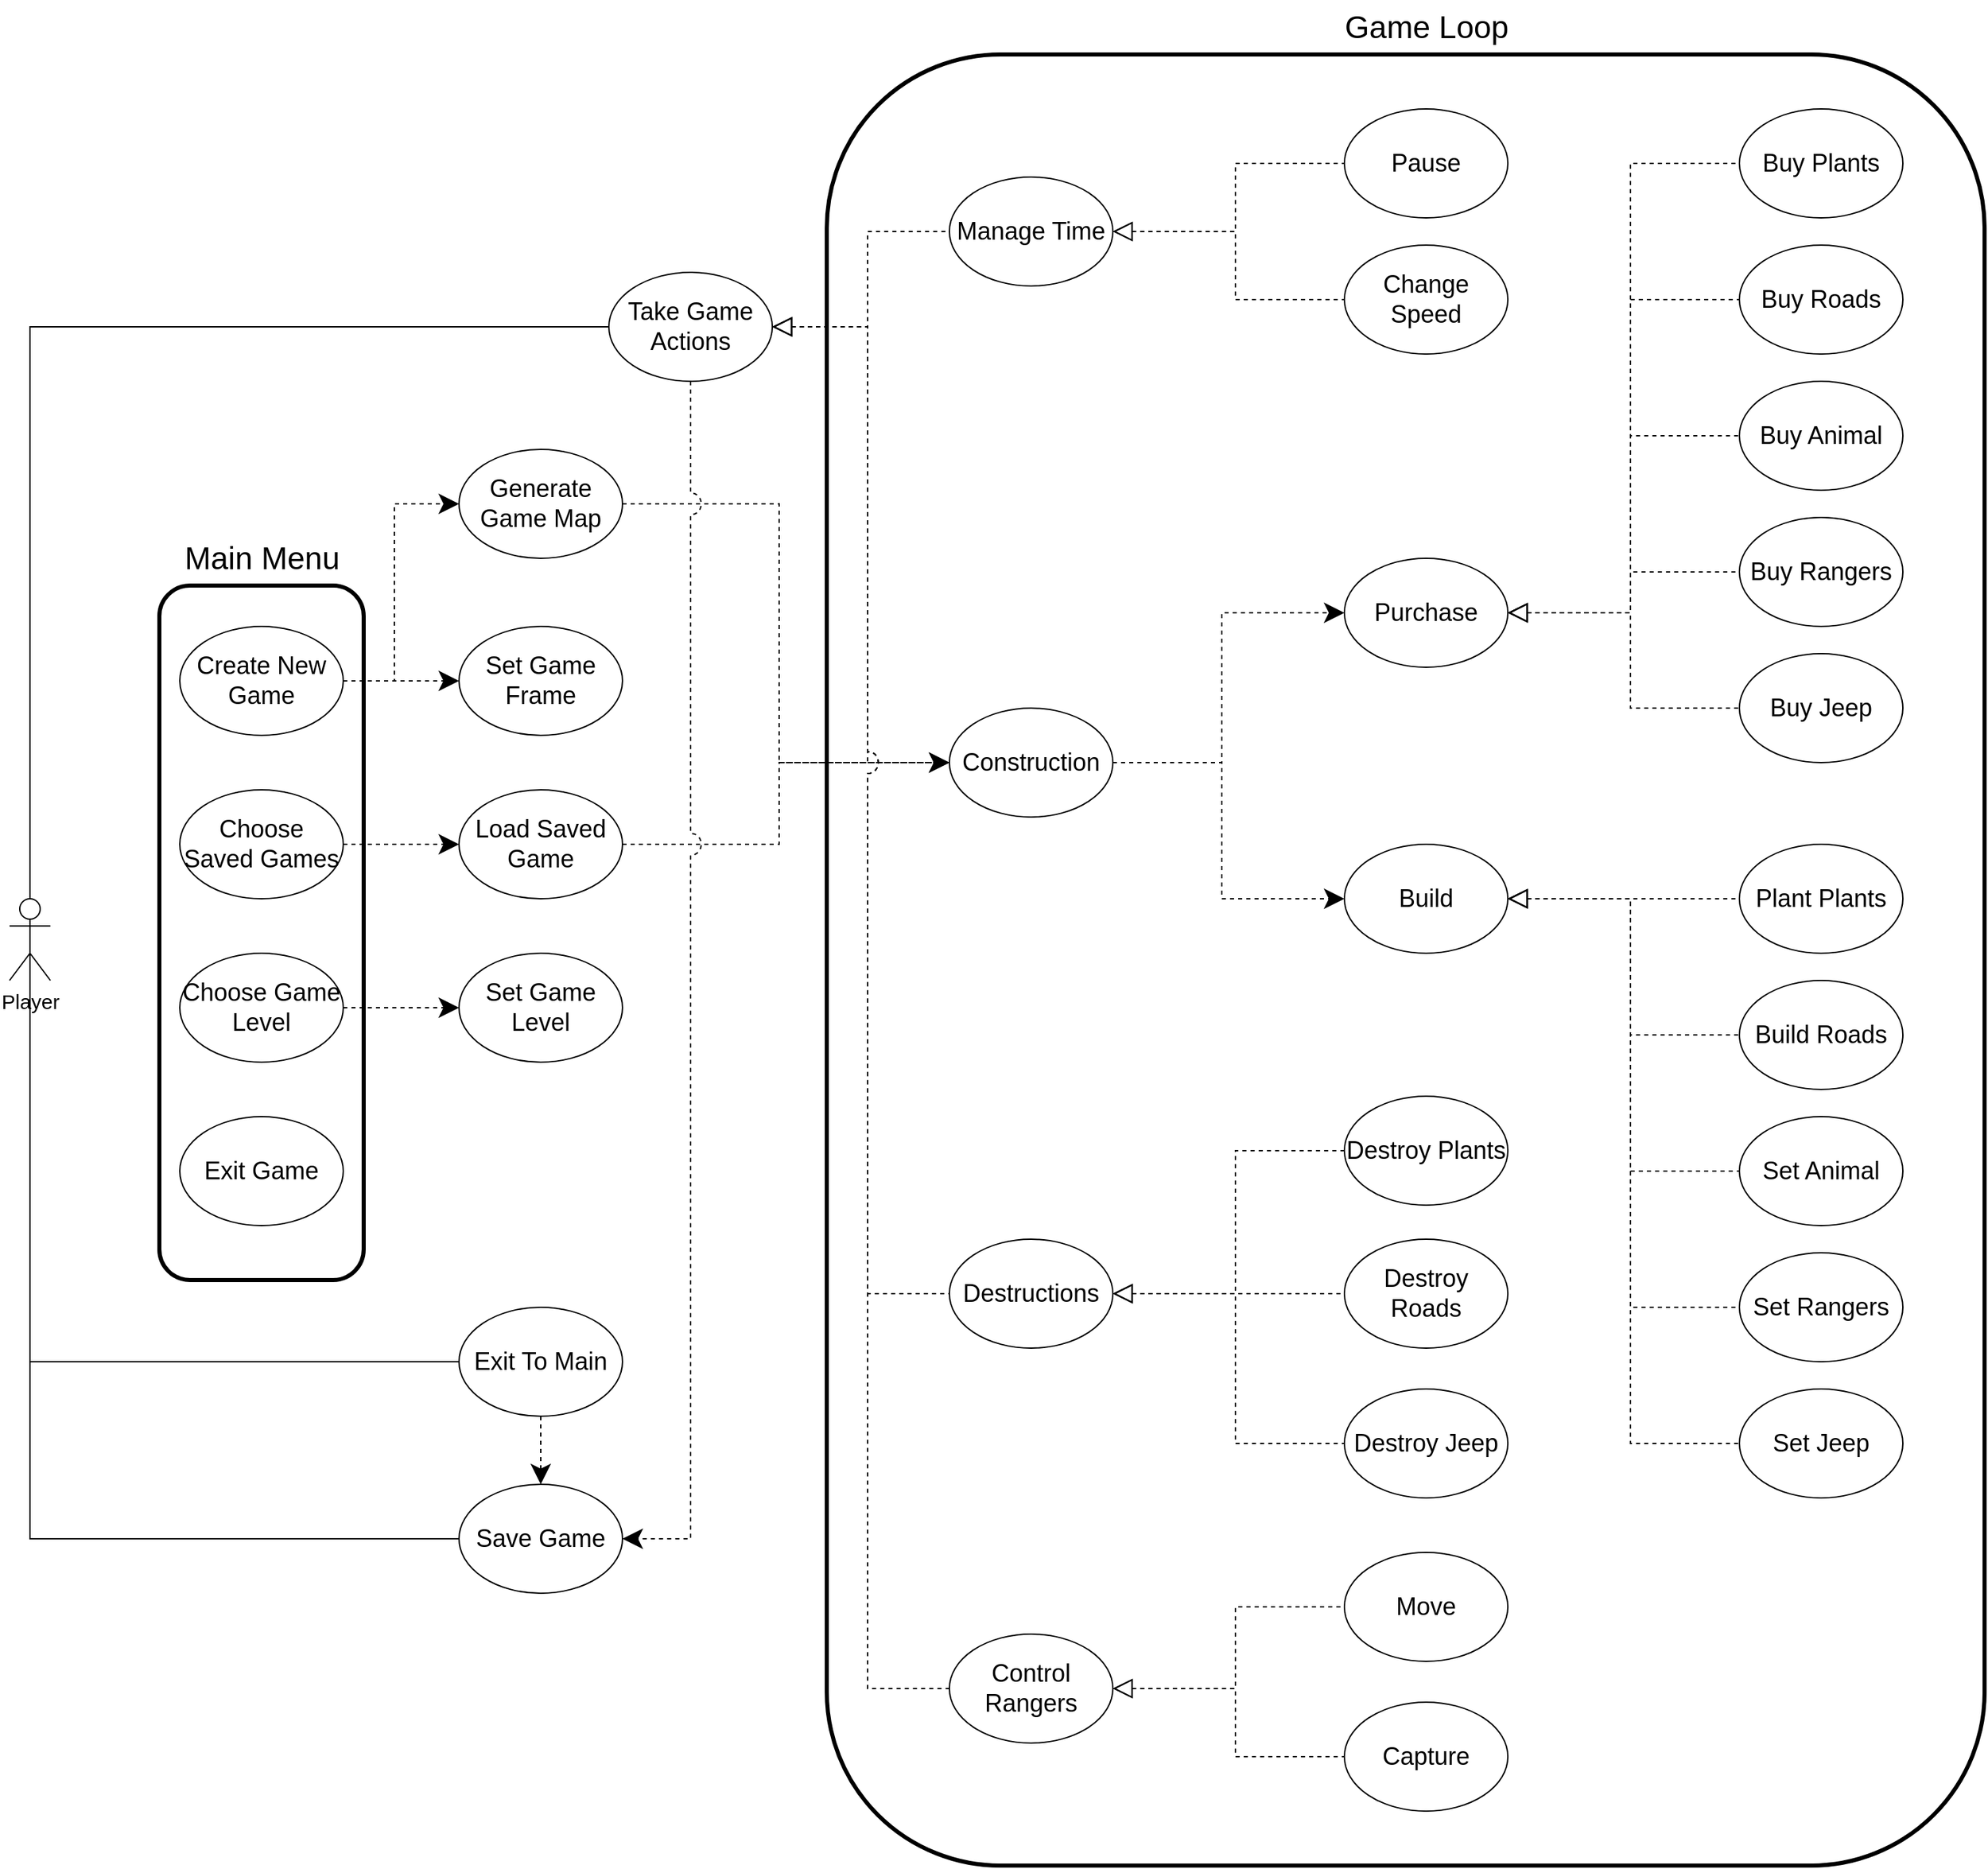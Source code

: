 <mxfile version="25.0.3">
  <diagram name="Page-1" id="nh9C89oyDZXrQD6fVJ2X">
    <mxGraphModel dx="2222" dy="2442" grid="1" gridSize="10" guides="1" tooltips="1" connect="1" arrows="1" fold="1" page="1" pageScale="1" pageWidth="850" pageHeight="1100" math="0" shadow="0">
      <root>
        <mxCell id="0" />
        <mxCell id="1" parent="0" />
        <mxCell id="PTDOOUBUL5pwRvwMeehj-1" value="&lt;font style=&quot;font-size: 15px;&quot;&gt;Player&lt;/font&gt;" style="shape=umlActor;verticalLabelPosition=bottom;verticalAlign=top;html=1;outlineConnect=0;" parent="1" vertex="1">
          <mxGeometry x="30" y="-80" width="30" height="60" as="geometry" />
        </mxCell>
        <mxCell id="PTDOOUBUL5pwRvwMeehj-7" value="" style="rounded=1;whiteSpace=wrap;html=1;strokeWidth=3;" parent="1" vertex="1">
          <mxGeometry x="140" y="-310" width="150" height="510" as="geometry" />
        </mxCell>
        <mxCell id="xO45C9cYO4A0cl0hN1IL-15" style="edgeStyle=orthogonalEdgeStyle;rounded=0;orthogonalLoop=1;jettySize=auto;html=1;entryX=0;entryY=0.5;entryDx=0;entryDy=0;dashed=1;endSize=12;" edge="1" parent="1" source="PTDOOUBUL5pwRvwMeehj-5" target="xO45C9cYO4A0cl0hN1IL-11">
          <mxGeometry relative="1" as="geometry" />
        </mxCell>
        <mxCell id="xO45C9cYO4A0cl0hN1IL-16" style="edgeStyle=orthogonalEdgeStyle;rounded=0;orthogonalLoop=1;jettySize=auto;html=1;entryX=0;entryY=0.5;entryDx=0;entryDy=0;dashed=1;endSize=12;" edge="1" parent="1" source="PTDOOUBUL5pwRvwMeehj-5" target="xO45C9cYO4A0cl0hN1IL-10">
          <mxGeometry relative="1" as="geometry" />
        </mxCell>
        <mxCell id="PTDOOUBUL5pwRvwMeehj-5" value="&lt;font style=&quot;font-size: 18px;&quot;&gt;Create New Game&lt;/font&gt;" style="ellipse;whiteSpace=wrap;html=1;" parent="1" vertex="1">
          <mxGeometry x="155" y="-280" width="120" height="80" as="geometry" />
        </mxCell>
        <mxCell id="xO45C9cYO4A0cl0hN1IL-17" style="edgeStyle=orthogonalEdgeStyle;rounded=0;orthogonalLoop=1;jettySize=auto;html=1;entryX=0;entryY=0.5;entryDx=0;entryDy=0;dashed=1;endSize=12;" edge="1" parent="1" source="PTDOOUBUL5pwRvwMeehj-8" target="xO45C9cYO4A0cl0hN1IL-12">
          <mxGeometry relative="1" as="geometry" />
        </mxCell>
        <mxCell id="PTDOOUBUL5pwRvwMeehj-8" value="&lt;font style=&quot;font-size: 18px;&quot;&gt;Choose Saved Games&lt;/font&gt;" style="ellipse;whiteSpace=wrap;html=1;" parent="1" vertex="1">
          <mxGeometry x="155" y="-160" width="120" height="80" as="geometry" />
        </mxCell>
        <mxCell id="xO45C9cYO4A0cl0hN1IL-18" style="edgeStyle=orthogonalEdgeStyle;rounded=0;orthogonalLoop=1;jettySize=auto;html=1;entryX=0;entryY=0.5;entryDx=0;entryDy=0;dashed=1;endSize=12;" edge="1" parent="1" source="PTDOOUBUL5pwRvwMeehj-9" target="xO45C9cYO4A0cl0hN1IL-13">
          <mxGeometry relative="1" as="geometry" />
        </mxCell>
        <mxCell id="PTDOOUBUL5pwRvwMeehj-9" value="&lt;span style=&quot;font-size: 18px;&quot;&gt;Choose Game Level&lt;/span&gt;" style="ellipse;whiteSpace=wrap;html=1;" parent="1" vertex="1">
          <mxGeometry x="155" y="-40" width="120" height="80" as="geometry" />
        </mxCell>
        <mxCell id="PTDOOUBUL5pwRvwMeehj-10" value="" style="rounded=1;whiteSpace=wrap;html=1;strokeWidth=3;" parent="1" vertex="1">
          <mxGeometry x="630" y="-700" width="850" height="1330" as="geometry" />
        </mxCell>
        <mxCell id="xO45C9cYO4A0cl0hN1IL-26" style="edgeStyle=orthogonalEdgeStyle;rounded=0;orthogonalLoop=1;jettySize=auto;html=1;dashed=1;endSize=12;" edge="1" parent="1" source="xO45C9cYO4A0cl0hN1IL-1" target="xO45C9cYO4A0cl0hN1IL-24">
          <mxGeometry relative="1" as="geometry" />
        </mxCell>
        <mxCell id="xO45C9cYO4A0cl0hN1IL-1" value="&lt;font style=&quot;font-size: 18px;&quot;&gt;Exit To Main&lt;/font&gt;" style="ellipse;whiteSpace=wrap;html=1;" vertex="1" parent="1">
          <mxGeometry x="360" y="220" width="120" height="80" as="geometry" />
        </mxCell>
        <mxCell id="xO45C9cYO4A0cl0hN1IL-2" value="&lt;font style=&quot;font-size: 18px;&quot;&gt;Pause&lt;/font&gt;" style="ellipse;whiteSpace=wrap;html=1;" vertex="1" parent="1">
          <mxGeometry x="1010" y="-660" width="120" height="80" as="geometry" />
        </mxCell>
        <mxCell id="xO45C9cYO4A0cl0hN1IL-27" style="edgeStyle=orthogonalEdgeStyle;rounded=0;orthogonalLoop=1;jettySize=auto;html=1;entryX=0;entryY=0.5;entryDx=0;entryDy=0;dashed=1;endArrow=none;endFill=0;startArrow=block;startFill=0;strokeWidth=1;endSize=12;startSize=12;" edge="1" parent="1" source="xO45C9cYO4A0cl0hN1IL-4" target="xO45C9cYO4A0cl0hN1IL-2">
          <mxGeometry relative="1" as="geometry" />
        </mxCell>
        <mxCell id="xO45C9cYO4A0cl0hN1IL-28" style="edgeStyle=orthogonalEdgeStyle;rounded=0;orthogonalLoop=1;jettySize=auto;html=1;entryX=0;entryY=0.5;entryDx=0;entryDy=0;dashed=1;endArrow=none;endFill=0;startArrow=block;startFill=0;startSize=12;" edge="1" parent="1" source="xO45C9cYO4A0cl0hN1IL-4" target="xO45C9cYO4A0cl0hN1IL-5">
          <mxGeometry relative="1" as="geometry" />
        </mxCell>
        <mxCell id="xO45C9cYO4A0cl0hN1IL-4" value="&lt;font style=&quot;font-size: 18px;&quot;&gt;Manage Time&lt;/font&gt;" style="ellipse;whiteSpace=wrap;html=1;" vertex="1" parent="1">
          <mxGeometry x="720" y="-610" width="120" height="80" as="geometry" />
        </mxCell>
        <mxCell id="xO45C9cYO4A0cl0hN1IL-5" value="&lt;font style=&quot;font-size: 18px;&quot;&gt;Change Speed&lt;/font&gt;" style="ellipse;whiteSpace=wrap;html=1;" vertex="1" parent="1">
          <mxGeometry x="1010" y="-560" width="120" height="80" as="geometry" />
        </mxCell>
        <mxCell id="xO45C9cYO4A0cl0hN1IL-115" style="edgeStyle=orthogonalEdgeStyle;rounded=0;orthogonalLoop=1;jettySize=auto;html=1;entryX=0;entryY=0.5;entryDx=0;entryDy=0;dashed=1;endSize=12;" edge="1" parent="1" source="xO45C9cYO4A0cl0hN1IL-7" target="xO45C9cYO4A0cl0hN1IL-110">
          <mxGeometry relative="1" as="geometry" />
        </mxCell>
        <mxCell id="xO45C9cYO4A0cl0hN1IL-116" style="edgeStyle=orthogonalEdgeStyle;rounded=0;orthogonalLoop=1;jettySize=auto;html=1;entryX=0;entryY=0.5;entryDx=0;entryDy=0;dashed=1;endSize=12;" edge="1" parent="1" source="xO45C9cYO4A0cl0hN1IL-7" target="xO45C9cYO4A0cl0hN1IL-86">
          <mxGeometry relative="1" as="geometry" />
        </mxCell>
        <mxCell id="xO45C9cYO4A0cl0hN1IL-7" value="&lt;font style=&quot;font-size: 18px;&quot;&gt;Construction&lt;/font&gt;" style="ellipse;whiteSpace=wrap;html=1;" vertex="1" parent="1">
          <mxGeometry x="720" y="-220" width="120" height="80" as="geometry" />
        </mxCell>
        <mxCell id="xO45C9cYO4A0cl0hN1IL-9" value="&lt;font style=&quot;font-size: 18px;&quot;&gt;Exit Game&lt;/font&gt;" style="ellipse;whiteSpace=wrap;html=1;" vertex="1" parent="1">
          <mxGeometry x="155" y="80" width="120" height="80" as="geometry" />
        </mxCell>
        <mxCell id="xO45C9cYO4A0cl0hN1IL-75" style="edgeStyle=orthogonalEdgeStyle;rounded=0;orthogonalLoop=1;jettySize=auto;html=1;exitX=1;exitY=0.5;exitDx=0;exitDy=0;entryX=0;entryY=0.5;entryDx=0;entryDy=0;jumpStyle=none;jumpSize=14;dashed=1;endSize=12;" edge="1" parent="1" source="xO45C9cYO4A0cl0hN1IL-10" target="xO45C9cYO4A0cl0hN1IL-7">
          <mxGeometry relative="1" as="geometry" />
        </mxCell>
        <mxCell id="xO45C9cYO4A0cl0hN1IL-10" value="&lt;font style=&quot;font-size: 18px;&quot;&gt;Generate Game Map&lt;/font&gt;" style="ellipse;whiteSpace=wrap;html=1;" vertex="1" parent="1">
          <mxGeometry x="360" y="-410" width="120" height="80" as="geometry" />
        </mxCell>
        <mxCell id="xO45C9cYO4A0cl0hN1IL-11" value="&lt;font style=&quot;font-size: 18px;&quot;&gt;Set Game Frame&lt;/font&gt;" style="ellipse;whiteSpace=wrap;html=1;" vertex="1" parent="1">
          <mxGeometry x="360" y="-280" width="120" height="80" as="geometry" />
        </mxCell>
        <mxCell id="xO45C9cYO4A0cl0hN1IL-76" style="edgeStyle=orthogonalEdgeStyle;rounded=0;orthogonalLoop=1;jettySize=auto;html=1;entryX=0;entryY=0.5;entryDx=0;entryDy=0;dashed=1;endSize=12;" edge="1" parent="1" source="xO45C9cYO4A0cl0hN1IL-12" target="xO45C9cYO4A0cl0hN1IL-7">
          <mxGeometry relative="1" as="geometry" />
        </mxCell>
        <mxCell id="xO45C9cYO4A0cl0hN1IL-12" value="&lt;font style=&quot;font-size: 18px;&quot;&gt;Load Saved Game&lt;/font&gt;" style="ellipse;whiteSpace=wrap;html=1;" vertex="1" parent="1">
          <mxGeometry x="360" y="-160" width="120" height="80" as="geometry" />
        </mxCell>
        <mxCell id="xO45C9cYO4A0cl0hN1IL-13" value="&lt;font style=&quot;font-size: 18px;&quot;&gt;Set Game Level&lt;/font&gt;" style="ellipse;whiteSpace=wrap;html=1;" vertex="1" parent="1">
          <mxGeometry x="360" y="-40" width="120" height="80" as="geometry" />
        </mxCell>
        <mxCell id="xO45C9cYO4A0cl0hN1IL-63" style="edgeStyle=orthogonalEdgeStyle;rounded=0;orthogonalLoop=1;jettySize=auto;html=1;entryX=0;entryY=0.5;entryDx=0;entryDy=0;dashed=1;endArrow=none;endFill=0;startArrow=block;startFill=0;startSize=12;" edge="1" parent="1" source="xO45C9cYO4A0cl0hN1IL-23" target="xO45C9cYO4A0cl0hN1IL-4">
          <mxGeometry relative="1" as="geometry" />
        </mxCell>
        <mxCell id="xO45C9cYO4A0cl0hN1IL-64" style="edgeStyle=orthogonalEdgeStyle;rounded=0;orthogonalLoop=1;jettySize=auto;html=1;entryX=0;entryY=0.5;entryDx=0;entryDy=0;dashed=1;endArrow=none;endFill=0;startArrow=block;startFill=0;startSize=12;jumpStyle=arc;jumpSize=16;endSize=12;" edge="1" parent="1" source="xO45C9cYO4A0cl0hN1IL-23" target="xO45C9cYO4A0cl0hN1IL-7">
          <mxGeometry relative="1" as="geometry" />
        </mxCell>
        <mxCell id="xO45C9cYO4A0cl0hN1IL-65" style="edgeStyle=orthogonalEdgeStyle;rounded=0;orthogonalLoop=1;jettySize=auto;html=1;entryX=0;entryY=0.5;entryDx=0;entryDy=0;dashed=1;endArrow=none;endFill=0;startArrow=block;startFill=0;startSize=12;jumpStyle=arc;jumpSize=16;" edge="1" parent="1" source="xO45C9cYO4A0cl0hN1IL-23" target="xO45C9cYO4A0cl0hN1IL-42">
          <mxGeometry relative="1" as="geometry" />
        </mxCell>
        <mxCell id="xO45C9cYO4A0cl0hN1IL-66" style="edgeStyle=orthogonalEdgeStyle;rounded=0;orthogonalLoop=1;jettySize=auto;html=1;entryX=0;entryY=0.5;entryDx=0;entryDy=0;dashed=1;endArrow=none;endFill=0;startArrow=block;startFill=0;startSize=12;jumpStyle=arc;jumpSize=16;" edge="1" parent="1" source="xO45C9cYO4A0cl0hN1IL-23" target="xO45C9cYO4A0cl0hN1IL-54">
          <mxGeometry relative="1" as="geometry" />
        </mxCell>
        <mxCell id="xO45C9cYO4A0cl0hN1IL-78" style="edgeStyle=orthogonalEdgeStyle;rounded=0;orthogonalLoop=1;jettySize=auto;html=1;entryX=1;entryY=0.5;entryDx=0;entryDy=0;jumpStyle=arc;jumpSize=16;dashed=1;endSize=12;" edge="1" parent="1" source="xO45C9cYO4A0cl0hN1IL-23" target="xO45C9cYO4A0cl0hN1IL-24">
          <mxGeometry relative="1" as="geometry" />
        </mxCell>
        <mxCell id="xO45C9cYO4A0cl0hN1IL-23" value="&lt;font style=&quot;font-size: 18px;&quot;&gt;Take Game Actions&lt;/font&gt;" style="ellipse;whiteSpace=wrap;html=1;" vertex="1" parent="1">
          <mxGeometry x="470" y="-540" width="120" height="80" as="geometry" />
        </mxCell>
        <mxCell id="xO45C9cYO4A0cl0hN1IL-24" value="&lt;font style=&quot;font-size: 18px;&quot;&gt;Save Game&lt;/font&gt;" style="ellipse;whiteSpace=wrap;html=1;" vertex="1" parent="1">
          <mxGeometry x="360" y="350" width="120" height="80" as="geometry" />
        </mxCell>
        <mxCell id="xO45C9cYO4A0cl0hN1IL-34" value="&lt;font style=&quot;font-size: 18px;&quot;&gt;Destroy Jeep&lt;/font&gt;" style="ellipse;whiteSpace=wrap;html=1;" vertex="1" parent="1">
          <mxGeometry x="1010" y="280" width="120" height="80" as="geometry" />
        </mxCell>
        <mxCell id="xO45C9cYO4A0cl0hN1IL-37" value="&lt;font style=&quot;font-size: 18px;&quot;&gt;Destroy Roads&lt;/font&gt;" style="ellipse;whiteSpace=wrap;html=1;" vertex="1" parent="1">
          <mxGeometry x="1010" y="170" width="120" height="80" as="geometry" />
        </mxCell>
        <mxCell id="xO45C9cYO4A0cl0hN1IL-39" style="edgeStyle=orthogonalEdgeStyle;rounded=0;orthogonalLoop=1;jettySize=auto;html=1;entryX=0;entryY=0.5;entryDx=0;entryDy=0;dashed=1;endArrow=none;endFill=0;startArrow=block;startFill=0;startSize=12;" edge="1" parent="1" source="xO45C9cYO4A0cl0hN1IL-42" target="xO45C9cYO4A0cl0hN1IL-38">
          <mxGeometry relative="1" as="geometry" />
        </mxCell>
        <mxCell id="xO45C9cYO4A0cl0hN1IL-48" style="edgeStyle=orthogonalEdgeStyle;rounded=0;orthogonalLoop=1;jettySize=auto;html=1;entryX=0;entryY=0.5;entryDx=0;entryDy=0;dashed=1;endArrow=none;endFill=0;startArrow=block;startFill=0;startSize=12;" edge="1" parent="1" source="xO45C9cYO4A0cl0hN1IL-42" target="xO45C9cYO4A0cl0hN1IL-37">
          <mxGeometry relative="1" as="geometry" />
        </mxCell>
        <mxCell id="xO45C9cYO4A0cl0hN1IL-49" style="edgeStyle=orthogonalEdgeStyle;rounded=0;orthogonalLoop=1;jettySize=auto;html=1;entryX=0;entryY=0.5;entryDx=0;entryDy=0;dashed=1;endArrow=none;endFill=0;startArrow=block;startFill=0;startSize=12;" edge="1" parent="1" source="xO45C9cYO4A0cl0hN1IL-42" target="xO45C9cYO4A0cl0hN1IL-34">
          <mxGeometry relative="1" as="geometry" />
        </mxCell>
        <mxCell id="xO45C9cYO4A0cl0hN1IL-42" value="&lt;font style=&quot;font-size: 18px;&quot;&gt;Destructions&lt;/font&gt;" style="ellipse;whiteSpace=wrap;html=1;" vertex="1" parent="1">
          <mxGeometry x="720" y="170" width="120" height="80" as="geometry" />
        </mxCell>
        <mxCell id="xO45C9cYO4A0cl0hN1IL-38" value="&lt;font style=&quot;font-size: 18px;&quot;&gt;Destroy Plants&lt;/font&gt;" style="ellipse;whiteSpace=wrap;html=1;" vertex="1" parent="1">
          <mxGeometry x="1010" y="65" width="120" height="80" as="geometry" />
        </mxCell>
        <mxCell id="xO45C9cYO4A0cl0hN1IL-50" value="&lt;font style=&quot;font-size: 23px;&quot;&gt;Main Menu&lt;/font&gt;" style="text;html=1;align=center;verticalAlign=middle;resizable=0;points=[];autosize=1;strokeColor=none;fillColor=none;" vertex="1" parent="1">
          <mxGeometry x="145" y="-350" width="140" height="40" as="geometry" />
        </mxCell>
        <mxCell id="xO45C9cYO4A0cl0hN1IL-52" value="&lt;span style=&quot;font-size: 23px;&quot;&gt;Game Loop&lt;/span&gt;" style="text;html=1;align=center;verticalAlign=middle;resizable=0;points=[];autosize=1;strokeColor=none;fillColor=none;" vertex="1" parent="1">
          <mxGeometry x="1000" y="-740" width="140" height="40" as="geometry" />
        </mxCell>
        <mxCell id="xO45C9cYO4A0cl0hN1IL-59" style="edgeStyle=orthogonalEdgeStyle;rounded=0;orthogonalLoop=1;jettySize=auto;html=1;entryX=0;entryY=0.5;entryDx=0;entryDy=0;endArrow=none;endFill=0;startArrow=block;startFill=0;startSize=12;dashed=1;" edge="1" parent="1" source="xO45C9cYO4A0cl0hN1IL-54" target="xO45C9cYO4A0cl0hN1IL-57">
          <mxGeometry relative="1" as="geometry" />
        </mxCell>
        <mxCell id="xO45C9cYO4A0cl0hN1IL-60" style="edgeStyle=orthogonalEdgeStyle;rounded=0;orthogonalLoop=1;jettySize=auto;html=1;entryX=0;entryY=0.5;entryDx=0;entryDy=0;endArrow=none;endFill=0;startArrow=block;startFill=0;startSize=12;dashed=1;" edge="1" parent="1" source="xO45C9cYO4A0cl0hN1IL-54" target="xO45C9cYO4A0cl0hN1IL-56">
          <mxGeometry relative="1" as="geometry" />
        </mxCell>
        <mxCell id="xO45C9cYO4A0cl0hN1IL-54" value="&lt;span style=&quot;font-size: 18px;&quot;&gt;Control Rangers&lt;/span&gt;" style="ellipse;whiteSpace=wrap;html=1;" vertex="1" parent="1">
          <mxGeometry x="720" y="460" width="120" height="80" as="geometry" />
        </mxCell>
        <mxCell id="xO45C9cYO4A0cl0hN1IL-56" value="&lt;span style=&quot;font-size: 18px;&quot;&gt;Capture&lt;/span&gt;" style="ellipse;whiteSpace=wrap;html=1;" vertex="1" parent="1">
          <mxGeometry x="1010" y="510" width="120" height="80" as="geometry" />
        </mxCell>
        <mxCell id="xO45C9cYO4A0cl0hN1IL-57" value="&lt;span style=&quot;font-size: 18px;&quot;&gt;Move&lt;/span&gt;" style="ellipse;whiteSpace=wrap;html=1;" vertex="1" parent="1">
          <mxGeometry x="1010" y="400" width="120" height="80" as="geometry" />
        </mxCell>
        <mxCell id="xO45C9cYO4A0cl0hN1IL-70" style="edgeStyle=orthogonalEdgeStyle;rounded=0;orthogonalLoop=1;jettySize=auto;html=1;entryX=0.5;entryY=0;entryDx=0;entryDy=0;entryPerimeter=0;startArrow=none;startFill=0;endArrow=none;endFill=0;" edge="1" parent="1" source="xO45C9cYO4A0cl0hN1IL-23" target="PTDOOUBUL5pwRvwMeehj-1">
          <mxGeometry relative="1" as="geometry" />
        </mxCell>
        <mxCell id="xO45C9cYO4A0cl0hN1IL-71" style="edgeStyle=orthogonalEdgeStyle;rounded=0;orthogonalLoop=1;jettySize=auto;html=1;entryX=0.5;entryY=0.5;entryDx=0;entryDy=0;entryPerimeter=0;endArrow=none;endFill=0;" edge="1" parent="1" source="xO45C9cYO4A0cl0hN1IL-1" target="PTDOOUBUL5pwRvwMeehj-1">
          <mxGeometry relative="1" as="geometry" />
        </mxCell>
        <mxCell id="xO45C9cYO4A0cl0hN1IL-73" style="edgeStyle=orthogonalEdgeStyle;rounded=0;orthogonalLoop=1;jettySize=auto;html=1;entryX=0.5;entryY=0.5;entryDx=0;entryDy=0;entryPerimeter=0;endArrow=none;endFill=0;" edge="1" parent="1" source="xO45C9cYO4A0cl0hN1IL-24" target="PTDOOUBUL5pwRvwMeehj-1">
          <mxGeometry relative="1" as="geometry" />
        </mxCell>
        <mxCell id="xO45C9cYO4A0cl0hN1IL-79" value="&lt;font style=&quot;font-size: 18px;&quot;&gt;Build Roads&lt;/font&gt;" style="ellipse;whiteSpace=wrap;html=1;" vertex="1" parent="1">
          <mxGeometry x="1300" y="-20" width="120" height="80" as="geometry" />
        </mxCell>
        <mxCell id="xO45C9cYO4A0cl0hN1IL-80" value="&lt;font style=&quot;font-size: 18px;&quot;&gt;Plant Plants&lt;/font&gt;" style="ellipse;whiteSpace=wrap;html=1;" vertex="1" parent="1">
          <mxGeometry x="1300" y="-120" width="120" height="80" as="geometry" />
        </mxCell>
        <mxCell id="xO45C9cYO4A0cl0hN1IL-81" style="edgeStyle=orthogonalEdgeStyle;rounded=0;orthogonalLoop=1;jettySize=auto;html=1;entryX=0;entryY=0.5;entryDx=0;entryDy=0;dashed=1;endArrow=none;endFill=0;startArrow=block;startFill=0;startSize=12;" edge="1" parent="1" source="xO45C9cYO4A0cl0hN1IL-86" target="xO45C9cYO4A0cl0hN1IL-80">
          <mxGeometry relative="1" as="geometry" />
        </mxCell>
        <mxCell id="xO45C9cYO4A0cl0hN1IL-82" style="edgeStyle=orthogonalEdgeStyle;rounded=0;orthogonalLoop=1;jettySize=auto;html=1;entryX=0;entryY=0.5;entryDx=0;entryDy=0;dashed=1;endArrow=none;endFill=0;startArrow=block;startFill=0;startSize=12;" edge="1" parent="1" source="xO45C9cYO4A0cl0hN1IL-86" target="xO45C9cYO4A0cl0hN1IL-87">
          <mxGeometry relative="1" as="geometry" />
        </mxCell>
        <mxCell id="xO45C9cYO4A0cl0hN1IL-83" style="edgeStyle=orthogonalEdgeStyle;rounded=0;orthogonalLoop=1;jettySize=auto;html=1;entryX=0;entryY=0.5;entryDx=0;entryDy=0;dashed=1;endArrow=none;endFill=0;startArrow=block;startFill=0;startSize=12;" edge="1" parent="1" source="xO45C9cYO4A0cl0hN1IL-86" target="xO45C9cYO4A0cl0hN1IL-88">
          <mxGeometry relative="1" as="geometry" />
        </mxCell>
        <mxCell id="xO45C9cYO4A0cl0hN1IL-84" style="edgeStyle=orthogonalEdgeStyle;rounded=0;orthogonalLoop=1;jettySize=auto;html=1;entryX=0;entryY=0.5;entryDx=0;entryDy=0;dashed=1;endArrow=none;endFill=0;startArrow=block;startFill=0;startSize=12;" edge="1" parent="1" source="xO45C9cYO4A0cl0hN1IL-86" target="xO45C9cYO4A0cl0hN1IL-89">
          <mxGeometry relative="1" as="geometry" />
        </mxCell>
        <mxCell id="xO45C9cYO4A0cl0hN1IL-85" style="edgeStyle=orthogonalEdgeStyle;rounded=0;orthogonalLoop=1;jettySize=auto;html=1;entryX=0;entryY=0.5;entryDx=0;entryDy=0;dashed=1;endArrow=none;endFill=0;startArrow=block;startFill=0;startSize=12;" edge="1" parent="1" source="xO45C9cYO4A0cl0hN1IL-86" target="xO45C9cYO4A0cl0hN1IL-79">
          <mxGeometry relative="1" as="geometry" />
        </mxCell>
        <mxCell id="xO45C9cYO4A0cl0hN1IL-86" value="&lt;span style=&quot;font-size: 18px;&quot;&gt;Build&lt;/span&gt;" style="ellipse;whiteSpace=wrap;html=1;" vertex="1" parent="1">
          <mxGeometry x="1010" y="-120" width="120" height="80" as="geometry" />
        </mxCell>
        <mxCell id="xO45C9cYO4A0cl0hN1IL-87" value="&lt;font style=&quot;font-size: 18px;&quot;&gt;Set Animal&lt;/font&gt;" style="ellipse;whiteSpace=wrap;html=1;" vertex="1" parent="1">
          <mxGeometry x="1300" y="80" width="120" height="80" as="geometry" />
        </mxCell>
        <mxCell id="xO45C9cYO4A0cl0hN1IL-88" value="&lt;font style=&quot;font-size: 18px;&quot;&gt;Set Rangers&lt;/font&gt;" style="ellipse;whiteSpace=wrap;html=1;" vertex="1" parent="1">
          <mxGeometry x="1300" y="180" width="120" height="80" as="geometry" />
        </mxCell>
        <mxCell id="xO45C9cYO4A0cl0hN1IL-89" value="&lt;font style=&quot;font-size: 18px;&quot;&gt;Set Jeep&lt;/font&gt;" style="ellipse;whiteSpace=wrap;html=1;" vertex="1" parent="1">
          <mxGeometry x="1300" y="280" width="120" height="80" as="geometry" />
        </mxCell>
        <mxCell id="xO45C9cYO4A0cl0hN1IL-103" value="&lt;font style=&quot;font-size: 18px;&quot;&gt;Buy Roads&lt;/font&gt;" style="ellipse;whiteSpace=wrap;html=1;" vertex="1" parent="1">
          <mxGeometry x="1300" y="-560" width="120" height="80" as="geometry" />
        </mxCell>
        <mxCell id="xO45C9cYO4A0cl0hN1IL-104" value="&lt;font style=&quot;font-size: 18px;&quot;&gt;Buy Plants&lt;/font&gt;" style="ellipse;whiteSpace=wrap;html=1;" vertex="1" parent="1">
          <mxGeometry x="1300" y="-660" width="120" height="80" as="geometry" />
        </mxCell>
        <mxCell id="xO45C9cYO4A0cl0hN1IL-105" style="edgeStyle=orthogonalEdgeStyle;rounded=0;orthogonalLoop=1;jettySize=auto;html=1;entryX=0;entryY=0.5;entryDx=0;entryDy=0;dashed=1;endArrow=none;endFill=0;startArrow=block;startFill=0;startSize=12;" edge="1" parent="1" source="xO45C9cYO4A0cl0hN1IL-110" target="xO45C9cYO4A0cl0hN1IL-104">
          <mxGeometry relative="1" as="geometry" />
        </mxCell>
        <mxCell id="xO45C9cYO4A0cl0hN1IL-106" style="edgeStyle=orthogonalEdgeStyle;rounded=0;orthogonalLoop=1;jettySize=auto;html=1;entryX=0;entryY=0.5;entryDx=0;entryDy=0;dashed=1;endArrow=none;endFill=0;startArrow=block;startFill=0;startSize=12;" edge="1" parent="1" source="xO45C9cYO4A0cl0hN1IL-110" target="xO45C9cYO4A0cl0hN1IL-111">
          <mxGeometry relative="1" as="geometry" />
        </mxCell>
        <mxCell id="xO45C9cYO4A0cl0hN1IL-107" style="edgeStyle=orthogonalEdgeStyle;rounded=0;orthogonalLoop=1;jettySize=auto;html=1;entryX=0;entryY=0.5;entryDx=0;entryDy=0;dashed=1;endArrow=none;endFill=0;startArrow=block;startFill=0;startSize=12;" edge="1" parent="1" source="xO45C9cYO4A0cl0hN1IL-110" target="xO45C9cYO4A0cl0hN1IL-112">
          <mxGeometry relative="1" as="geometry" />
        </mxCell>
        <mxCell id="xO45C9cYO4A0cl0hN1IL-108" style="edgeStyle=orthogonalEdgeStyle;rounded=0;orthogonalLoop=1;jettySize=auto;html=1;entryX=0;entryY=0.5;entryDx=0;entryDy=0;dashed=1;endArrow=none;endFill=0;startArrow=block;startFill=0;startSize=12;" edge="1" parent="1" source="xO45C9cYO4A0cl0hN1IL-110" target="xO45C9cYO4A0cl0hN1IL-113">
          <mxGeometry relative="1" as="geometry" />
        </mxCell>
        <mxCell id="xO45C9cYO4A0cl0hN1IL-109" style="edgeStyle=orthogonalEdgeStyle;rounded=0;orthogonalLoop=1;jettySize=auto;html=1;entryX=0;entryY=0.5;entryDx=0;entryDy=0;dashed=1;endArrow=none;endFill=0;startArrow=block;startFill=0;startSize=12;" edge="1" parent="1" source="xO45C9cYO4A0cl0hN1IL-110" target="xO45C9cYO4A0cl0hN1IL-103">
          <mxGeometry relative="1" as="geometry" />
        </mxCell>
        <mxCell id="xO45C9cYO4A0cl0hN1IL-110" value="&lt;span style=&quot;font-size: 18px;&quot;&gt;Purchase&lt;/span&gt;" style="ellipse;whiteSpace=wrap;html=1;" vertex="1" parent="1">
          <mxGeometry x="1010" y="-330" width="120" height="80" as="geometry" />
        </mxCell>
        <mxCell id="xO45C9cYO4A0cl0hN1IL-111" value="&lt;font style=&quot;font-size: 18px;&quot;&gt;Buy Animal&lt;/font&gt;" style="ellipse;whiteSpace=wrap;html=1;" vertex="1" parent="1">
          <mxGeometry x="1300" y="-460" width="120" height="80" as="geometry" />
        </mxCell>
        <mxCell id="xO45C9cYO4A0cl0hN1IL-112" value="&lt;font style=&quot;font-size: 18px;&quot;&gt;Buy Rangers&lt;/font&gt;" style="ellipse;whiteSpace=wrap;html=1;" vertex="1" parent="1">
          <mxGeometry x="1300" y="-360" width="120" height="80" as="geometry" />
        </mxCell>
        <mxCell id="xO45C9cYO4A0cl0hN1IL-113" value="&lt;font style=&quot;font-size: 18px;&quot;&gt;Buy Jeep&lt;/font&gt;" style="ellipse;whiteSpace=wrap;html=1;" vertex="1" parent="1">
          <mxGeometry x="1300" y="-260" width="120" height="80" as="geometry" />
        </mxCell>
      </root>
    </mxGraphModel>
  </diagram>
</mxfile>
